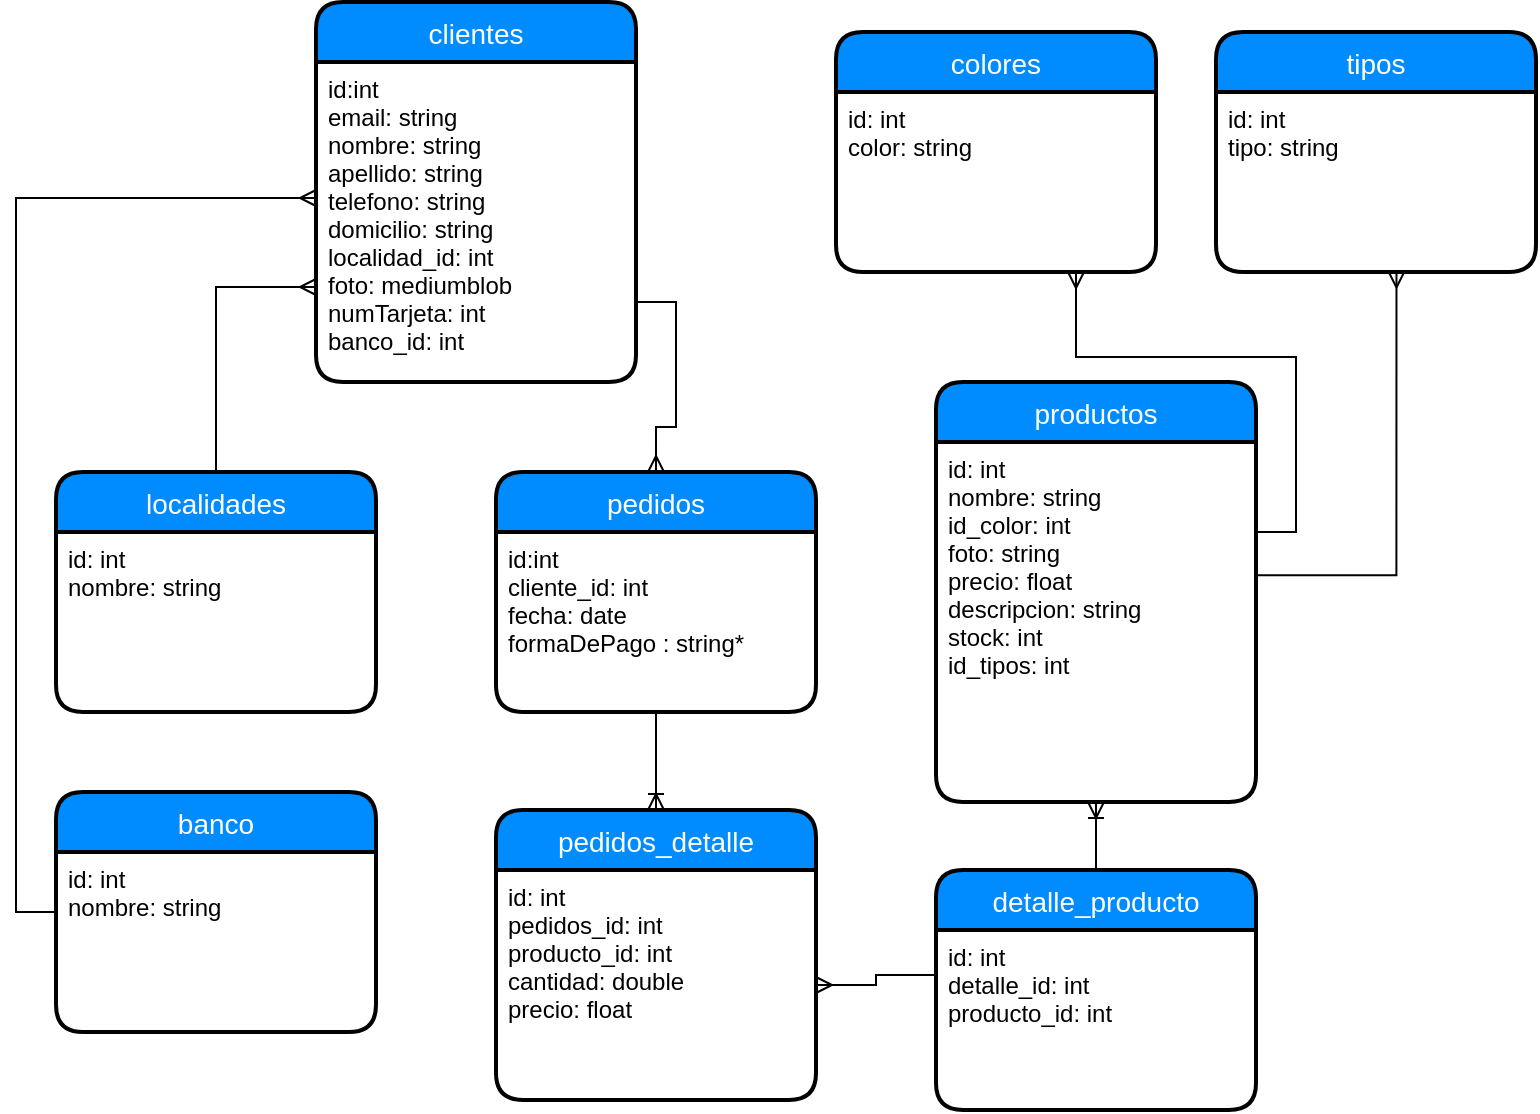 <mxfile version="10.7.7" type="device"><diagram id="rtNLw7En62EY3c3vyszZ" name="Page-1"><mxGraphModel dx="698" dy="882" grid="1" gridSize="10" guides="1" tooltips="1" connect="1" arrows="1" fold="1" page="1" pageScale="1" pageWidth="827" pageHeight="1169" math="0" shadow="0"><root><mxCell id="0"/><mxCell id="1" parent="0"/><mxCell id="ZqXi9dX4QwRlsnqrLCIF-4" value="clientes" style="swimlane;childLayout=stackLayout;horizontal=1;startSize=30;horizontalStack=0;fillColor=#008cff;fontColor=#FFFFFF;rounded=1;fontSize=14;fontStyle=0;strokeWidth=2;resizeParent=0;resizeLast=1;shadow=0;dashed=0;align=center;" parent="1" vertex="1"><mxGeometry x="210" y="35" width="160" height="190" as="geometry"/></mxCell><mxCell id="ZqXi9dX4QwRlsnqrLCIF-5" value="id:int&#10;email: string&#10;nombre: string&#10;apellido: string&#10;telefono: string&#10;domicilio: string&#10;localidad_id: int&#10;foto: mediumblob&#10;numTarjeta: int&#10;banco_id: int&#10;&#10;" style="align=left;strokeColor=none;fillColor=none;spacingLeft=4;fontSize=12;verticalAlign=top;resizable=0;rotatable=0;part=1;" parent="ZqXi9dX4QwRlsnqrLCIF-4" vertex="1"><mxGeometry y="30" width="160" height="160" as="geometry"/></mxCell><mxCell id="ZqXi9dX4QwRlsnqrLCIF-21" value="" style="fontSize=12;html=1;endArrow=ERoneToMany;entryX=0.5;entryY=1;entryDx=0;entryDy=0;edgeStyle=orthogonalEdgeStyle;exitX=0.5;exitY=0;exitDx=0;exitDy=0;" parent="1" source="ZqXi9dX4QwRlsnqrLCIF-43" target="ZqXi9dX4QwRlsnqrLCIF-9" edge="1"><mxGeometry width="100" height="100" relative="1" as="geometry"><mxPoint x="610" y="480" as="sourcePoint"/><mxPoint x="170" y="210" as="targetPoint"/></mxGeometry></mxCell><mxCell id="oYduKZ8v7j70gbmCMYRP-4" style="edgeStyle=orthogonalEdgeStyle;rounded=0;orthogonalLoop=1;jettySize=auto;html=1;exitX=0.5;exitY=0;exitDx=0;exitDy=0;entryX=0;entryY=0.75;entryDx=0;entryDy=0;endArrow=ERmany;endFill=0;" parent="1" source="ZqXi9dX4QwRlsnqrLCIF-28" target="ZqXi9dX4QwRlsnqrLCIF-4" edge="1"><mxGeometry relative="1" as="geometry"/></mxCell><mxCell id="ZqXi9dX4QwRlsnqrLCIF-28" value="localidades" style="swimlane;childLayout=stackLayout;horizontal=1;startSize=30;horizontalStack=0;fillColor=#008cff;fontColor=#FFFFFF;rounded=1;fontSize=14;fontStyle=0;strokeWidth=2;resizeParent=0;resizeLast=1;shadow=0;dashed=0;align=center;" parent="1" vertex="1"><mxGeometry x="80" y="270" width="160" height="120" as="geometry"/></mxCell><mxCell id="ZqXi9dX4QwRlsnqrLCIF-29" value="id: int&#10;nombre: string&#10;" style="align=left;strokeColor=none;fillColor=none;spacingLeft=4;fontSize=12;verticalAlign=top;resizable=0;rotatable=0;part=1;" parent="ZqXi9dX4QwRlsnqrLCIF-28" vertex="1"><mxGeometry y="30" width="160" height="90" as="geometry"/></mxCell><mxCell id="oYduKZ8v7j70gbmCMYRP-5" style="edgeStyle=orthogonalEdgeStyle;rounded=0;orthogonalLoop=1;jettySize=auto;html=1;exitX=0;exitY=0.5;exitDx=0;exitDy=0;entryX=0;entryY=0.425;entryDx=0;entryDy=0;entryPerimeter=0;endArrow=ERmany;endFill=0;" parent="1" source="ZqXi9dX4QwRlsnqrLCIF-32" target="ZqXi9dX4QwRlsnqrLCIF-5" edge="1"><mxGeometry relative="1" as="geometry"/></mxCell><mxCell id="ZqXi9dX4QwRlsnqrLCIF-32" value="banco" style="swimlane;childLayout=stackLayout;horizontal=1;startSize=30;horizontalStack=0;fillColor=#008cff;fontColor=#FFFFFF;rounded=1;fontSize=14;fontStyle=0;strokeWidth=2;resizeParent=0;resizeLast=1;shadow=0;dashed=0;align=center;" parent="1" vertex="1"><mxGeometry x="80" y="430" width="160" height="120" as="geometry"/></mxCell><mxCell id="ZqXi9dX4QwRlsnqrLCIF-33" value="id: int&#10;nombre: string&#10;" style="align=left;strokeColor=none;fillColor=none;spacingLeft=4;fontSize=12;verticalAlign=top;resizable=0;rotatable=0;part=1;" parent="ZqXi9dX4QwRlsnqrLCIF-32" vertex="1"><mxGeometry y="30" width="160" height="90" as="geometry"/></mxCell><mxCell id="ZqXi9dX4QwRlsnqrLCIF-37" value="pedidos" style="swimlane;childLayout=stackLayout;horizontal=1;startSize=30;horizontalStack=0;fillColor=#008cff;fontColor=#FFFFFF;rounded=1;fontSize=14;fontStyle=0;strokeWidth=2;resizeParent=0;resizeLast=1;shadow=0;dashed=0;align=center;" parent="1" vertex="1"><mxGeometry x="300" y="270" width="160" height="120" as="geometry"/></mxCell><mxCell id="ZqXi9dX4QwRlsnqrLCIF-38" value="id:int&#10;cliente_id: int&#10;fecha: date&#10;formaDePago : string*&#10;" style="align=left;strokeColor=none;fillColor=none;spacingLeft=4;fontSize=12;verticalAlign=top;resizable=0;rotatable=0;part=1;" parent="ZqXi9dX4QwRlsnqrLCIF-37" vertex="1"><mxGeometry y="30" width="160" height="90" as="geometry"/></mxCell><mxCell id="ZqXi9dX4QwRlsnqrLCIF-39" value="pedidos_detalle" style="swimlane;childLayout=stackLayout;horizontal=1;startSize=30;horizontalStack=0;fillColor=#008cff;fontColor=#FFFFFF;rounded=1;fontSize=14;fontStyle=0;strokeWidth=2;resizeParent=0;resizeLast=1;shadow=0;dashed=0;align=center;" parent="1" vertex="1"><mxGeometry x="300" y="439" width="160" height="145" as="geometry"/></mxCell><mxCell id="ZqXi9dX4QwRlsnqrLCIF-40" value="id: int&#10;pedidos_id: int&#10;producto_id: int&#10;cantidad: double&#10;precio: float&#10;" style="align=left;strokeColor=none;fillColor=none;spacingLeft=4;fontSize=12;verticalAlign=top;resizable=0;rotatable=0;part=1;" parent="ZqXi9dX4QwRlsnqrLCIF-39" vertex="1"><mxGeometry y="30" width="160" height="115" as="geometry"/></mxCell><mxCell id="ZqXi9dX4QwRlsnqrLCIF-42" value="" style="fontSize=12;html=1;endArrow=ERoneToMany;entryX=0.5;entryY=0;entryDx=0;entryDy=0;exitX=0.5;exitY=1;exitDx=0;exitDy=0;" parent="1" source="ZqXi9dX4QwRlsnqrLCIF-38" target="ZqXi9dX4QwRlsnqrLCIF-39" edge="1"><mxGeometry width="100" height="100" relative="1" as="geometry"><mxPoint x="330" y="500" as="sourcePoint"/><mxPoint x="430" y="400" as="targetPoint"/></mxGeometry></mxCell><mxCell id="ZqXi9dX4QwRlsnqrLCIF-43" value="detalle_producto" style="swimlane;childLayout=stackLayout;horizontal=1;startSize=30;horizontalStack=0;fillColor=#008cff;fontColor=#FFFFFF;rounded=1;fontSize=14;fontStyle=0;strokeWidth=2;resizeParent=0;resizeLast=1;shadow=0;dashed=0;align=center;" parent="1" vertex="1"><mxGeometry x="520" y="469" width="160" height="120" as="geometry"/></mxCell><mxCell id="ZqXi9dX4QwRlsnqrLCIF-44" value="id: int&#10;detalle_id: int&#10;producto_id: int&#10;" style="align=left;strokeColor=none;fillColor=none;spacingLeft=4;fontSize=12;verticalAlign=top;resizable=0;rotatable=0;part=1;" parent="ZqXi9dX4QwRlsnqrLCIF-43" vertex="1"><mxGeometry y="30" width="160" height="90" as="geometry"/></mxCell><mxCell id="ZqXi9dX4QwRlsnqrLCIF-8" value="productos" style="swimlane;childLayout=stackLayout;horizontal=1;startSize=30;horizontalStack=0;fillColor=#008cff;fontColor=#FFFFFF;rounded=1;fontSize=14;fontStyle=0;strokeWidth=2;resizeParent=0;resizeLast=1;shadow=0;dashed=0;align=center;" parent="1" vertex="1"><mxGeometry x="520" y="225" width="160" height="210" as="geometry"/></mxCell><mxCell id="ZqXi9dX4QwRlsnqrLCIF-9" value="id: int&#10;nombre: string&#10;id_color: int&#10;foto: string&#10;precio: float&#10;descripcion: string&#10;stock: int&#10;id_tipos: int&#10;" style="align=left;strokeColor=none;fillColor=none;spacingLeft=4;fontSize=12;verticalAlign=top;resizable=0;rotatable=0;part=1;" parent="ZqXi9dX4QwRlsnqrLCIF-8" vertex="1"><mxGeometry y="30" width="160" height="180" as="geometry"/></mxCell><mxCell id="VPc8Ix_Qpr9Vf8INBw1U-4" style="edgeStyle=orthogonalEdgeStyle;rounded=0;orthogonalLoop=1;jettySize=auto;html=1;exitX=1;exitY=0.25;exitDx=0;exitDy=0;entryX=0.75;entryY=1;entryDx=0;entryDy=0;endArrow=ERmany;endFill=0;" parent="1" source="ZqXi9dX4QwRlsnqrLCIF-9" target="VPc8Ix_Qpr9Vf8INBw1U-3" edge="1"><mxGeometry relative="1" as="geometry"/></mxCell><mxCell id="oYduKZ8v7j70gbmCMYRP-3" style="edgeStyle=orthogonalEdgeStyle;rounded=0;orthogonalLoop=1;jettySize=auto;html=1;exitX=1;exitY=0.75;exitDx=0;exitDy=0;endArrow=ERmany;endFill=0;" parent="1" source="ZqXi9dX4QwRlsnqrLCIF-5" target="ZqXi9dX4QwRlsnqrLCIF-37" edge="1"><mxGeometry relative="1" as="geometry"/></mxCell><mxCell id="oYduKZ8v7j70gbmCMYRP-6" style="edgeStyle=orthogonalEdgeStyle;rounded=0;orthogonalLoop=1;jettySize=auto;html=1;exitX=0;exitY=0.25;exitDx=0;exitDy=0;endArrow=ERmany;endFill=0;" parent="1" source="ZqXi9dX4QwRlsnqrLCIF-44" target="ZqXi9dX4QwRlsnqrLCIF-40" edge="1"><mxGeometry relative="1" as="geometry"/></mxCell><mxCell id="VPc8Ix_Qpr9Vf8INBw1U-2" value="colores" style="swimlane;childLayout=stackLayout;horizontal=1;startSize=30;horizontalStack=0;fillColor=#008cff;fontColor=#FFFFFF;rounded=1;fontSize=14;fontStyle=0;strokeWidth=2;resizeParent=0;resizeLast=1;shadow=0;dashed=0;align=center;" parent="1" vertex="1"><mxGeometry x="470" y="50" width="160" height="120" as="geometry"/></mxCell><mxCell id="VPc8Ix_Qpr9Vf8INBw1U-3" value="id: int&#10;color: string&#10;" style="align=left;strokeColor=none;fillColor=none;spacingLeft=4;fontSize=12;verticalAlign=top;resizable=0;rotatable=0;part=1;" parent="VPc8Ix_Qpr9Vf8INBw1U-2" vertex="1"><mxGeometry y="30" width="160" height="90" as="geometry"/></mxCell><mxCell id="LuyNfGpIU8JCYZItGj_u-2" value="tipos" style="swimlane;childLayout=stackLayout;horizontal=1;startSize=30;horizontalStack=0;fillColor=#008cff;fontColor=#FFFFFF;rounded=1;fontSize=14;fontStyle=0;strokeWidth=2;resizeParent=0;resizeLast=1;shadow=0;dashed=0;align=center;" vertex="1" parent="1"><mxGeometry x="660" y="50" width="160" height="120" as="geometry"/></mxCell><mxCell id="LuyNfGpIU8JCYZItGj_u-3" value="id: int&#10;tipo: string&#10;" style="align=left;strokeColor=none;fillColor=none;spacingLeft=4;fontSize=12;verticalAlign=top;resizable=0;rotatable=0;part=1;" vertex="1" parent="LuyNfGpIU8JCYZItGj_u-2"><mxGeometry y="30" width="160" height="90" as="geometry"/></mxCell><mxCell id="LuyNfGpIU8JCYZItGj_u-4" style="edgeStyle=orthogonalEdgeStyle;rounded=0;orthogonalLoop=1;jettySize=auto;html=1;exitX=1.005;exitY=0.37;exitDx=0;exitDy=0;entryX=0.564;entryY=0.997;entryDx=0;entryDy=0;endArrow=ERmany;endFill=0;entryPerimeter=0;exitPerimeter=0;" edge="1" parent="1" source="ZqXi9dX4QwRlsnqrLCIF-9" target="LuyNfGpIU8JCYZItGj_u-3"><mxGeometry relative="1" as="geometry"><mxPoint x="689.647" y="310.353" as="sourcePoint"/><mxPoint x="600.235" y="179.765" as="targetPoint"/></mxGeometry></mxCell></root></mxGraphModel></diagram></mxfile>